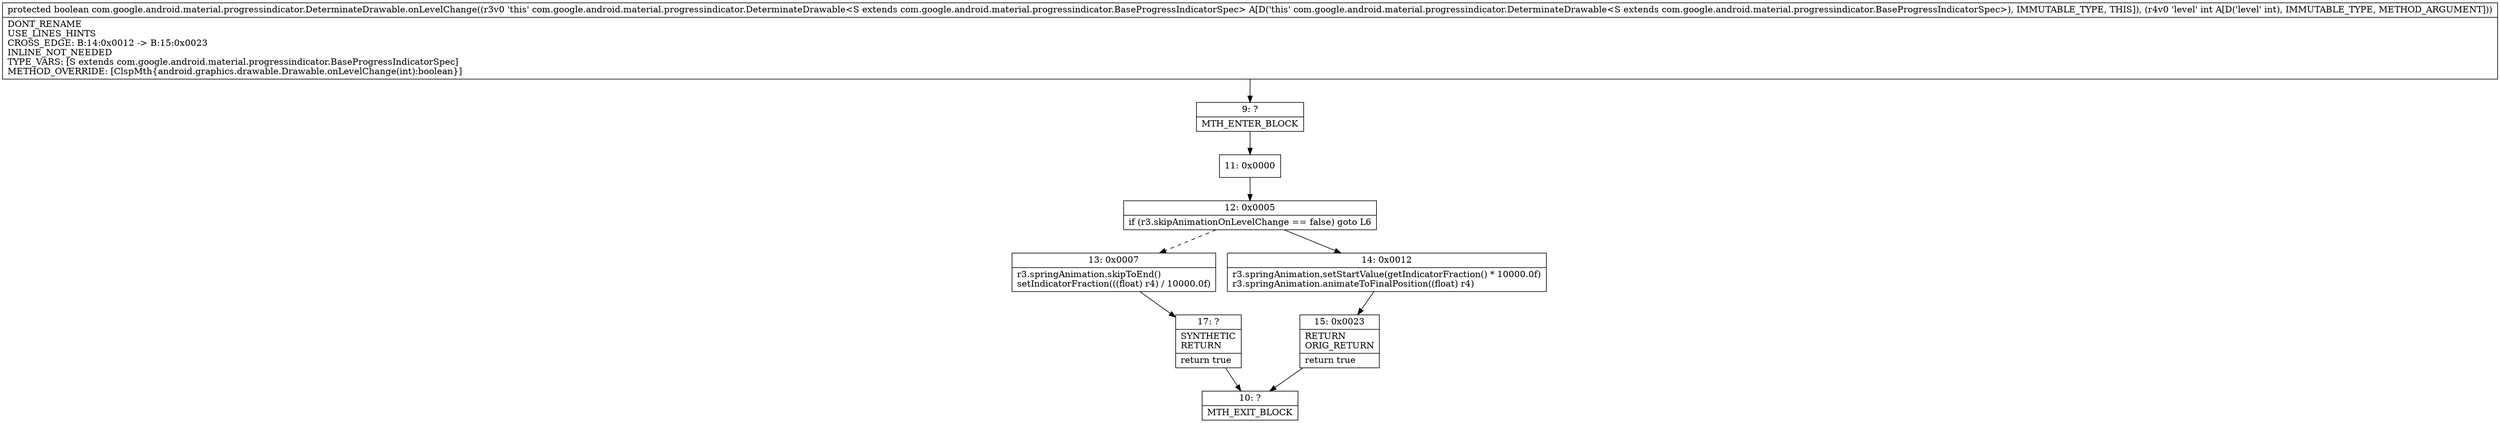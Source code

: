 digraph "CFG forcom.google.android.material.progressindicator.DeterminateDrawable.onLevelChange(I)Z" {
Node_9 [shape=record,label="{9\:\ ?|MTH_ENTER_BLOCK\l}"];
Node_11 [shape=record,label="{11\:\ 0x0000}"];
Node_12 [shape=record,label="{12\:\ 0x0005|if (r3.skipAnimationOnLevelChange == false) goto L6\l}"];
Node_13 [shape=record,label="{13\:\ 0x0007|r3.springAnimation.skipToEnd()\lsetIndicatorFraction(((float) r4) \/ 10000.0f)\l}"];
Node_17 [shape=record,label="{17\:\ ?|SYNTHETIC\lRETURN\l|return true\l}"];
Node_10 [shape=record,label="{10\:\ ?|MTH_EXIT_BLOCK\l}"];
Node_14 [shape=record,label="{14\:\ 0x0012|r3.springAnimation.setStartValue(getIndicatorFraction() * 10000.0f)\lr3.springAnimation.animateToFinalPosition((float) r4)\l}"];
Node_15 [shape=record,label="{15\:\ 0x0023|RETURN\lORIG_RETURN\l|return true\l}"];
MethodNode[shape=record,label="{protected boolean com.google.android.material.progressindicator.DeterminateDrawable.onLevelChange((r3v0 'this' com.google.android.material.progressindicator.DeterminateDrawable\<S extends com.google.android.material.progressindicator.BaseProgressIndicatorSpec\> A[D('this' com.google.android.material.progressindicator.DeterminateDrawable\<S extends com.google.android.material.progressindicator.BaseProgressIndicatorSpec\>), IMMUTABLE_TYPE, THIS]), (r4v0 'level' int A[D('level' int), IMMUTABLE_TYPE, METHOD_ARGUMENT]))  | DONT_RENAME\lUSE_LINES_HINTS\lCROSS_EDGE: B:14:0x0012 \-\> B:15:0x0023\lINLINE_NOT_NEEDED\lTYPE_VARS: [S extends com.google.android.material.progressindicator.BaseProgressIndicatorSpec]\lMETHOD_OVERRIDE: [ClspMth\{android.graphics.drawable.Drawable.onLevelChange(int):boolean\}]\l}"];
MethodNode -> Node_9;Node_9 -> Node_11;
Node_11 -> Node_12;
Node_12 -> Node_13[style=dashed];
Node_12 -> Node_14;
Node_13 -> Node_17;
Node_17 -> Node_10;
Node_14 -> Node_15;
Node_15 -> Node_10;
}

